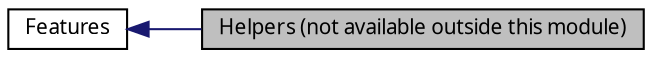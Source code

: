 digraph structs
{
  edge [fontname="FreeSans.ttf",fontsize=8,labelfontname="FreeSans.ttf",labelfontsize=8];
  node [fontname="FreeSans.ttf",fontsize=10,shape=record];
rankdir=LR;
  Node0 [label="Helpers (not available outside this module)",height=0.2,width=0.4,color="black", fillcolor="grey75", style="filled" fontcolor="black"];
  Node1 [label="Features",height=0.2,width=0.4,color="black", fillcolor="white", style="filled",URL="$group__Features.html"];
  Node1->Node0 [shape=plaintext, color="midnightblue", dir="back", style="solid"];
}
